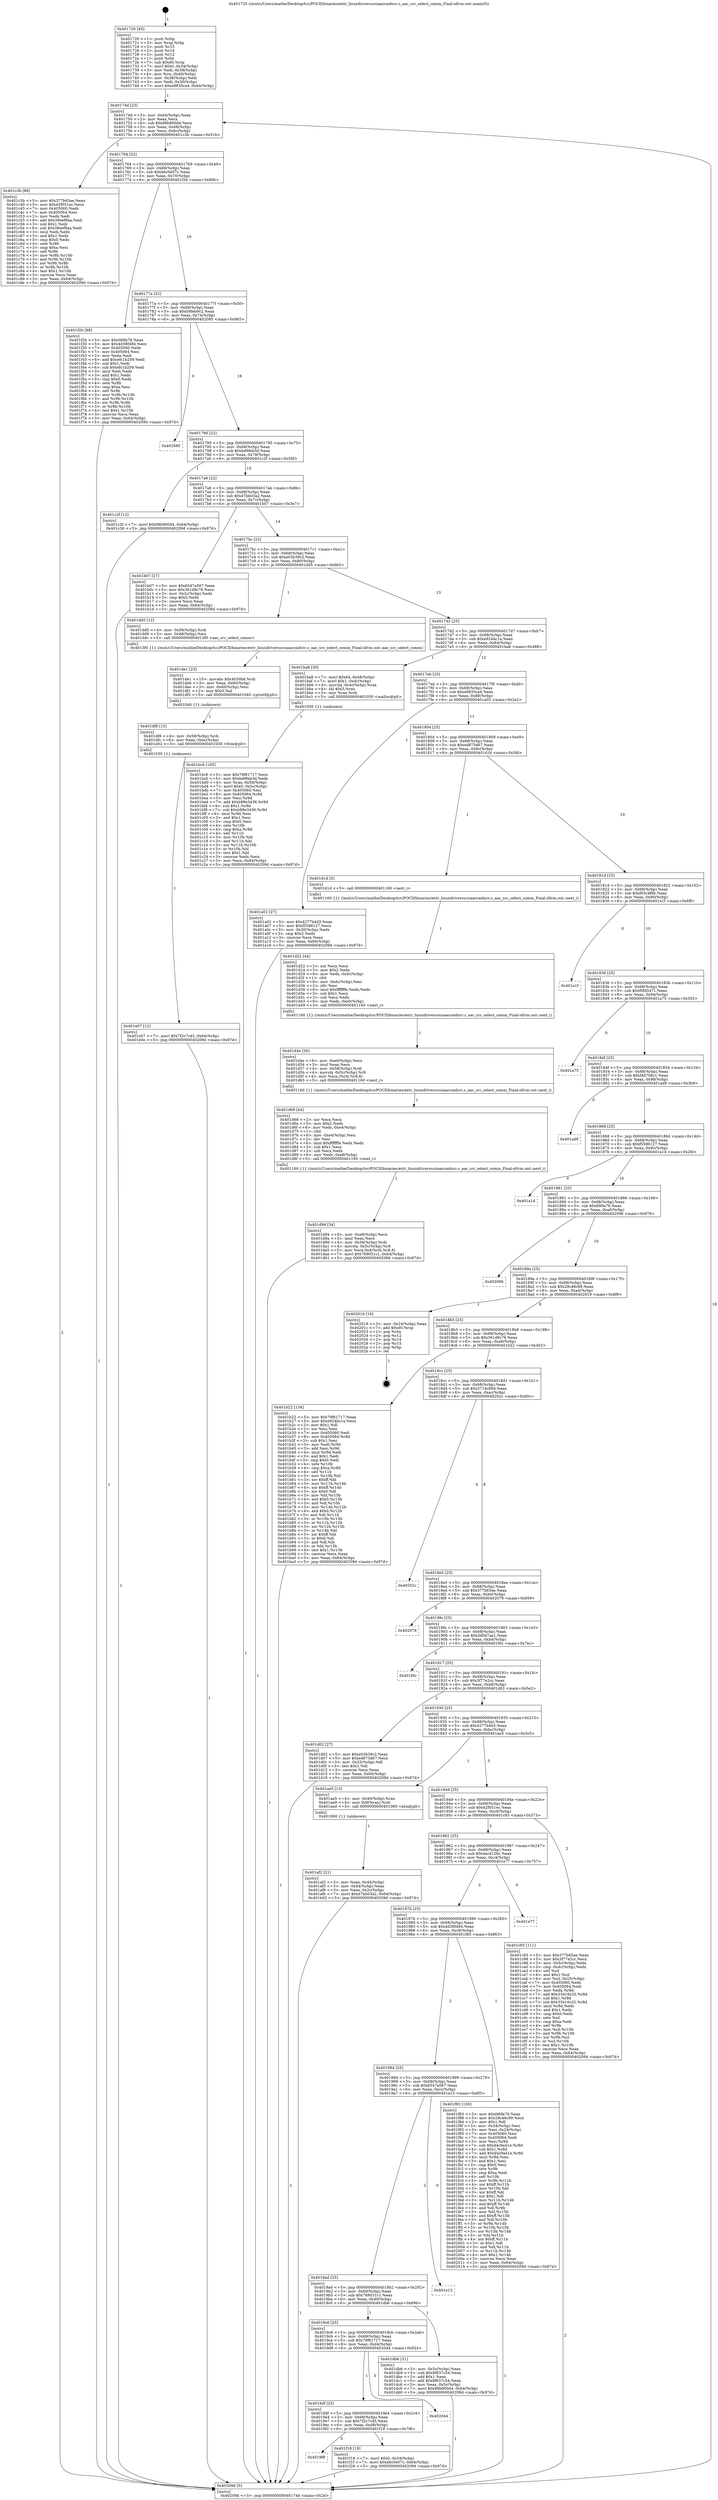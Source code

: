 digraph "0x401720" {
  label = "0x401720 (/mnt/c/Users/mathe/Desktop/tcc/POCII/binaries/extr_linuxdriversscsiaacraidsrc.c_aac_src_select_comm_Final-ollvm.out::main(0))"
  labelloc = "t"
  node[shape=record]

  Entry [label="",width=0.3,height=0.3,shape=circle,fillcolor=black,style=filled]
  "0x40174d" [label="{
     0x40174d [23]\l
     | [instrs]\l
     &nbsp;&nbsp;0x40174d \<+3\>: mov -0x64(%rbp),%eax\l
     &nbsp;&nbsp;0x401750 \<+2\>: mov %eax,%ecx\l
     &nbsp;&nbsp;0x401752 \<+6\>: sub $0x98b900d4,%ecx\l
     &nbsp;&nbsp;0x401758 \<+3\>: mov %eax,-0x68(%rbp)\l
     &nbsp;&nbsp;0x40175b \<+3\>: mov %ecx,-0x6c(%rbp)\l
     &nbsp;&nbsp;0x40175e \<+6\>: je 0000000000401c3b \<main+0x51b\>\l
  }"]
  "0x401c3b" [label="{
     0x401c3b [88]\l
     | [instrs]\l
     &nbsp;&nbsp;0x401c3b \<+5\>: mov $0x377b65ae,%eax\l
     &nbsp;&nbsp;0x401c40 \<+5\>: mov $0x42f051ec,%ecx\l
     &nbsp;&nbsp;0x401c45 \<+7\>: mov 0x405060,%edx\l
     &nbsp;&nbsp;0x401c4c \<+7\>: mov 0x405064,%esi\l
     &nbsp;&nbsp;0x401c53 \<+2\>: mov %edx,%edi\l
     &nbsp;&nbsp;0x401c55 \<+6\>: add $0x38eef9aa,%edi\l
     &nbsp;&nbsp;0x401c5b \<+3\>: sub $0x1,%edi\l
     &nbsp;&nbsp;0x401c5e \<+6\>: sub $0x38eef9aa,%edi\l
     &nbsp;&nbsp;0x401c64 \<+3\>: imul %edi,%edx\l
     &nbsp;&nbsp;0x401c67 \<+3\>: and $0x1,%edx\l
     &nbsp;&nbsp;0x401c6a \<+3\>: cmp $0x0,%edx\l
     &nbsp;&nbsp;0x401c6d \<+4\>: sete %r8b\l
     &nbsp;&nbsp;0x401c71 \<+3\>: cmp $0xa,%esi\l
     &nbsp;&nbsp;0x401c74 \<+4\>: setl %r9b\l
     &nbsp;&nbsp;0x401c78 \<+3\>: mov %r8b,%r10b\l
     &nbsp;&nbsp;0x401c7b \<+3\>: and %r9b,%r10b\l
     &nbsp;&nbsp;0x401c7e \<+3\>: xor %r9b,%r8b\l
     &nbsp;&nbsp;0x401c81 \<+3\>: or %r8b,%r10b\l
     &nbsp;&nbsp;0x401c84 \<+4\>: test $0x1,%r10b\l
     &nbsp;&nbsp;0x401c88 \<+3\>: cmovne %ecx,%eax\l
     &nbsp;&nbsp;0x401c8b \<+3\>: mov %eax,-0x64(%rbp)\l
     &nbsp;&nbsp;0x401c8e \<+5\>: jmp 000000000040209d \<main+0x97d\>\l
  }"]
  "0x401764" [label="{
     0x401764 [22]\l
     | [instrs]\l
     &nbsp;&nbsp;0x401764 \<+5\>: jmp 0000000000401769 \<main+0x49\>\l
     &nbsp;&nbsp;0x401769 \<+3\>: mov -0x68(%rbp),%eax\l
     &nbsp;&nbsp;0x40176c \<+5\>: sub $0xb6c0e07c,%eax\l
     &nbsp;&nbsp;0x401771 \<+3\>: mov %eax,-0x70(%rbp)\l
     &nbsp;&nbsp;0x401774 \<+6\>: je 0000000000401f2b \<main+0x80b\>\l
  }"]
  Exit [label="",width=0.3,height=0.3,shape=circle,fillcolor=black,style=filled,peripheries=2]
  "0x401f2b" [label="{
     0x401f2b [88]\l
     | [instrs]\l
     &nbsp;&nbsp;0x401f2b \<+5\>: mov $0xfd6fa76,%eax\l
     &nbsp;&nbsp;0x401f30 \<+5\>: mov $0x4d38f484,%ecx\l
     &nbsp;&nbsp;0x401f35 \<+7\>: mov 0x405060,%edx\l
     &nbsp;&nbsp;0x401f3c \<+7\>: mov 0x405064,%esi\l
     &nbsp;&nbsp;0x401f43 \<+2\>: mov %edx,%edi\l
     &nbsp;&nbsp;0x401f45 \<+6\>: add $0xefc1b209,%edi\l
     &nbsp;&nbsp;0x401f4b \<+3\>: sub $0x1,%edi\l
     &nbsp;&nbsp;0x401f4e \<+6\>: sub $0xefc1b209,%edi\l
     &nbsp;&nbsp;0x401f54 \<+3\>: imul %edi,%edx\l
     &nbsp;&nbsp;0x401f57 \<+3\>: and $0x1,%edx\l
     &nbsp;&nbsp;0x401f5a \<+3\>: cmp $0x0,%edx\l
     &nbsp;&nbsp;0x401f5d \<+4\>: sete %r8b\l
     &nbsp;&nbsp;0x401f61 \<+3\>: cmp $0xa,%esi\l
     &nbsp;&nbsp;0x401f64 \<+4\>: setl %r9b\l
     &nbsp;&nbsp;0x401f68 \<+3\>: mov %r8b,%r10b\l
     &nbsp;&nbsp;0x401f6b \<+3\>: and %r9b,%r10b\l
     &nbsp;&nbsp;0x401f6e \<+3\>: xor %r9b,%r8b\l
     &nbsp;&nbsp;0x401f71 \<+3\>: or %r8b,%r10b\l
     &nbsp;&nbsp;0x401f74 \<+4\>: test $0x1,%r10b\l
     &nbsp;&nbsp;0x401f78 \<+3\>: cmovne %ecx,%eax\l
     &nbsp;&nbsp;0x401f7b \<+3\>: mov %eax,-0x64(%rbp)\l
     &nbsp;&nbsp;0x401f7e \<+5\>: jmp 000000000040209d \<main+0x97d\>\l
  }"]
  "0x40177a" [label="{
     0x40177a [22]\l
     | [instrs]\l
     &nbsp;&nbsp;0x40177a \<+5\>: jmp 000000000040177f \<main+0x5f\>\l
     &nbsp;&nbsp;0x40177f \<+3\>: mov -0x68(%rbp),%eax\l
     &nbsp;&nbsp;0x401782 \<+5\>: sub $0xb9feb9c2,%eax\l
     &nbsp;&nbsp;0x401787 \<+3\>: mov %eax,-0x74(%rbp)\l
     &nbsp;&nbsp;0x40178a \<+6\>: je 0000000000402085 \<main+0x965\>\l
  }"]
  "0x4019f8" [label="{
     0x4019f8\l
  }", style=dashed]
  "0x402085" [label="{
     0x402085\l
  }", style=dashed]
  "0x401790" [label="{
     0x401790 [22]\l
     | [instrs]\l
     &nbsp;&nbsp;0x401790 \<+5\>: jmp 0000000000401795 \<main+0x75\>\l
     &nbsp;&nbsp;0x401795 \<+3\>: mov -0x68(%rbp),%eax\l
     &nbsp;&nbsp;0x401798 \<+5\>: sub $0xbd9feb3d,%eax\l
     &nbsp;&nbsp;0x40179d \<+3\>: mov %eax,-0x78(%rbp)\l
     &nbsp;&nbsp;0x4017a0 \<+6\>: je 0000000000401c2f \<main+0x50f\>\l
  }"]
  "0x401f18" [label="{
     0x401f18 [19]\l
     | [instrs]\l
     &nbsp;&nbsp;0x401f18 \<+7\>: movl $0x0,-0x34(%rbp)\l
     &nbsp;&nbsp;0x401f1f \<+7\>: movl $0xb6c0e07c,-0x64(%rbp)\l
     &nbsp;&nbsp;0x401f26 \<+5\>: jmp 000000000040209d \<main+0x97d\>\l
  }"]
  "0x401c2f" [label="{
     0x401c2f [12]\l
     | [instrs]\l
     &nbsp;&nbsp;0x401c2f \<+7\>: movl $0x98b900d4,-0x64(%rbp)\l
     &nbsp;&nbsp;0x401c36 \<+5\>: jmp 000000000040209d \<main+0x97d\>\l
  }"]
  "0x4017a6" [label="{
     0x4017a6 [22]\l
     | [instrs]\l
     &nbsp;&nbsp;0x4017a6 \<+5\>: jmp 00000000004017ab \<main+0x8b\>\l
     &nbsp;&nbsp;0x4017ab \<+3\>: mov -0x68(%rbp),%eax\l
     &nbsp;&nbsp;0x4017ae \<+5\>: sub $0xd7bb03a2,%eax\l
     &nbsp;&nbsp;0x4017b3 \<+3\>: mov %eax,-0x7c(%rbp)\l
     &nbsp;&nbsp;0x4017b6 \<+6\>: je 0000000000401b07 \<main+0x3e7\>\l
  }"]
  "0x4019df" [label="{
     0x4019df [25]\l
     | [instrs]\l
     &nbsp;&nbsp;0x4019df \<+5\>: jmp 00000000004019e4 \<main+0x2c4\>\l
     &nbsp;&nbsp;0x4019e4 \<+3\>: mov -0x68(%rbp),%eax\l
     &nbsp;&nbsp;0x4019e7 \<+5\>: sub $0x7f2c7c45,%eax\l
     &nbsp;&nbsp;0x4019ec \<+6\>: mov %eax,-0xd8(%rbp)\l
     &nbsp;&nbsp;0x4019f2 \<+6\>: je 0000000000401f18 \<main+0x7f8\>\l
  }"]
  "0x401b07" [label="{
     0x401b07 [27]\l
     | [instrs]\l
     &nbsp;&nbsp;0x401b07 \<+5\>: mov $0x6547a567,%eax\l
     &nbsp;&nbsp;0x401b0c \<+5\>: mov $0x361d9c76,%ecx\l
     &nbsp;&nbsp;0x401b11 \<+3\>: mov -0x2c(%rbp),%edx\l
     &nbsp;&nbsp;0x401b14 \<+3\>: cmp $0x0,%edx\l
     &nbsp;&nbsp;0x401b17 \<+3\>: cmove %ecx,%eax\l
     &nbsp;&nbsp;0x401b1a \<+3\>: mov %eax,-0x64(%rbp)\l
     &nbsp;&nbsp;0x401b1d \<+5\>: jmp 000000000040209d \<main+0x97d\>\l
  }"]
  "0x4017bc" [label="{
     0x4017bc [22]\l
     | [instrs]\l
     &nbsp;&nbsp;0x4017bc \<+5\>: jmp 00000000004017c1 \<main+0xa1\>\l
     &nbsp;&nbsp;0x4017c1 \<+3\>: mov -0x68(%rbp),%eax\l
     &nbsp;&nbsp;0x4017c4 \<+5\>: sub $0xe03b39c2,%eax\l
     &nbsp;&nbsp;0x4017c9 \<+3\>: mov %eax,-0x80(%rbp)\l
     &nbsp;&nbsp;0x4017cc \<+6\>: je 0000000000401dd5 \<main+0x6b5\>\l
  }"]
  "0x402044" [label="{
     0x402044\l
  }", style=dashed]
  "0x401dd5" [label="{
     0x401dd5 [12]\l
     | [instrs]\l
     &nbsp;&nbsp;0x401dd5 \<+4\>: mov -0x58(%rbp),%rdi\l
     &nbsp;&nbsp;0x401dd9 \<+3\>: mov -0x48(%rbp),%esi\l
     &nbsp;&nbsp;0x401ddc \<+5\>: call 00000000004013f0 \<aac_src_select_comm\>\l
     | [calls]\l
     &nbsp;&nbsp;0x4013f0 \{1\} (/mnt/c/Users/mathe/Desktop/tcc/POCII/binaries/extr_linuxdriversscsiaacraidsrc.c_aac_src_select_comm_Final-ollvm.out::aac_src_select_comm)\l
  }"]
  "0x4017d2" [label="{
     0x4017d2 [25]\l
     | [instrs]\l
     &nbsp;&nbsp;0x4017d2 \<+5\>: jmp 00000000004017d7 \<main+0xb7\>\l
     &nbsp;&nbsp;0x4017d7 \<+3\>: mov -0x68(%rbp),%eax\l
     &nbsp;&nbsp;0x4017da \<+5\>: sub $0xe924bc1a,%eax\l
     &nbsp;&nbsp;0x4017df \<+6\>: mov %eax,-0x84(%rbp)\l
     &nbsp;&nbsp;0x4017e5 \<+6\>: je 0000000000401ba8 \<main+0x488\>\l
  }"]
  "0x401e07" [label="{
     0x401e07 [12]\l
     | [instrs]\l
     &nbsp;&nbsp;0x401e07 \<+7\>: movl $0x7f2c7c45,-0x64(%rbp)\l
     &nbsp;&nbsp;0x401e0e \<+5\>: jmp 000000000040209d \<main+0x97d\>\l
  }"]
  "0x401ba8" [label="{
     0x401ba8 [30]\l
     | [instrs]\l
     &nbsp;&nbsp;0x401ba8 \<+7\>: movl $0x64,-0x48(%rbp)\l
     &nbsp;&nbsp;0x401baf \<+7\>: movl $0x1,-0x4c(%rbp)\l
     &nbsp;&nbsp;0x401bb6 \<+4\>: movslq -0x4c(%rbp),%rax\l
     &nbsp;&nbsp;0x401bba \<+4\>: shl $0x3,%rax\l
     &nbsp;&nbsp;0x401bbe \<+3\>: mov %rax,%rdi\l
     &nbsp;&nbsp;0x401bc1 \<+5\>: call 0000000000401050 \<malloc@plt\>\l
     | [calls]\l
     &nbsp;&nbsp;0x401050 \{1\} (unknown)\l
  }"]
  "0x4017eb" [label="{
     0x4017eb [25]\l
     | [instrs]\l
     &nbsp;&nbsp;0x4017eb \<+5\>: jmp 00000000004017f0 \<main+0xd0\>\l
     &nbsp;&nbsp;0x4017f0 \<+3\>: mov -0x68(%rbp),%eax\l
     &nbsp;&nbsp;0x4017f3 \<+5\>: sub $0xe9835ca4,%eax\l
     &nbsp;&nbsp;0x4017f8 \<+6\>: mov %eax,-0x88(%rbp)\l
     &nbsp;&nbsp;0x4017fe \<+6\>: je 0000000000401a02 \<main+0x2e2\>\l
  }"]
  "0x401df8" [label="{
     0x401df8 [15]\l
     | [instrs]\l
     &nbsp;&nbsp;0x401df8 \<+4\>: mov -0x58(%rbp),%rdi\l
     &nbsp;&nbsp;0x401dfc \<+6\>: mov %eax,-0xec(%rbp)\l
     &nbsp;&nbsp;0x401e02 \<+5\>: call 0000000000401030 \<free@plt\>\l
     | [calls]\l
     &nbsp;&nbsp;0x401030 \{1\} (unknown)\l
  }"]
  "0x401a02" [label="{
     0x401a02 [27]\l
     | [instrs]\l
     &nbsp;&nbsp;0x401a02 \<+5\>: mov $0x4277b4d3,%eax\l
     &nbsp;&nbsp;0x401a07 \<+5\>: mov $0xf5596127,%ecx\l
     &nbsp;&nbsp;0x401a0c \<+3\>: mov -0x30(%rbp),%edx\l
     &nbsp;&nbsp;0x401a0f \<+3\>: cmp $0x2,%edx\l
     &nbsp;&nbsp;0x401a12 \<+3\>: cmovne %ecx,%eax\l
     &nbsp;&nbsp;0x401a15 \<+3\>: mov %eax,-0x64(%rbp)\l
     &nbsp;&nbsp;0x401a18 \<+5\>: jmp 000000000040209d \<main+0x97d\>\l
  }"]
  "0x401804" [label="{
     0x401804 [25]\l
     | [instrs]\l
     &nbsp;&nbsp;0x401804 \<+5\>: jmp 0000000000401809 \<main+0xe9\>\l
     &nbsp;&nbsp;0x401809 \<+3\>: mov -0x68(%rbp),%eax\l
     &nbsp;&nbsp;0x40180c \<+5\>: sub $0xed873d67,%eax\l
     &nbsp;&nbsp;0x401811 \<+6\>: mov %eax,-0x8c(%rbp)\l
     &nbsp;&nbsp;0x401817 \<+6\>: je 0000000000401d1d \<main+0x5fd\>\l
  }"]
  "0x40209d" [label="{
     0x40209d [5]\l
     | [instrs]\l
     &nbsp;&nbsp;0x40209d \<+5\>: jmp 000000000040174d \<main+0x2d\>\l
  }"]
  "0x401720" [label="{
     0x401720 [45]\l
     | [instrs]\l
     &nbsp;&nbsp;0x401720 \<+1\>: push %rbp\l
     &nbsp;&nbsp;0x401721 \<+3\>: mov %rsp,%rbp\l
     &nbsp;&nbsp;0x401724 \<+2\>: push %r15\l
     &nbsp;&nbsp;0x401726 \<+2\>: push %r14\l
     &nbsp;&nbsp;0x401728 \<+2\>: push %r12\l
     &nbsp;&nbsp;0x40172a \<+1\>: push %rbx\l
     &nbsp;&nbsp;0x40172b \<+7\>: sub $0xd0,%rsp\l
     &nbsp;&nbsp;0x401732 \<+7\>: movl $0x0,-0x34(%rbp)\l
     &nbsp;&nbsp;0x401739 \<+3\>: mov %edi,-0x38(%rbp)\l
     &nbsp;&nbsp;0x40173c \<+4\>: mov %rsi,-0x40(%rbp)\l
     &nbsp;&nbsp;0x401740 \<+3\>: mov -0x38(%rbp),%edi\l
     &nbsp;&nbsp;0x401743 \<+3\>: mov %edi,-0x30(%rbp)\l
     &nbsp;&nbsp;0x401746 \<+7\>: movl $0xe9835ca4,-0x64(%rbp)\l
  }"]
  "0x401de1" [label="{
     0x401de1 [23]\l
     | [instrs]\l
     &nbsp;&nbsp;0x401de1 \<+10\>: movabs $0x4030b6,%rdi\l
     &nbsp;&nbsp;0x401deb \<+3\>: mov %eax,-0x60(%rbp)\l
     &nbsp;&nbsp;0x401dee \<+3\>: mov -0x60(%rbp),%esi\l
     &nbsp;&nbsp;0x401df1 \<+2\>: mov $0x0,%al\l
     &nbsp;&nbsp;0x401df3 \<+5\>: call 0000000000401040 \<printf@plt\>\l
     | [calls]\l
     &nbsp;&nbsp;0x401040 \{1\} (unknown)\l
  }"]
  "0x401d1d" [label="{
     0x401d1d [5]\l
     | [instrs]\l
     &nbsp;&nbsp;0x401d1d \<+5\>: call 0000000000401160 \<next_i\>\l
     | [calls]\l
     &nbsp;&nbsp;0x401160 \{1\} (/mnt/c/Users/mathe/Desktop/tcc/POCII/binaries/extr_linuxdriversscsiaacraidsrc.c_aac_src_select_comm_Final-ollvm.out::next_i)\l
  }"]
  "0x40181d" [label="{
     0x40181d [25]\l
     | [instrs]\l
     &nbsp;&nbsp;0x40181d \<+5\>: jmp 0000000000401822 \<main+0x102\>\l
     &nbsp;&nbsp;0x401822 \<+3\>: mov -0x68(%rbp),%eax\l
     &nbsp;&nbsp;0x401825 \<+5\>: sub $0xf03c4f6b,%eax\l
     &nbsp;&nbsp;0x40182a \<+6\>: mov %eax,-0x90(%rbp)\l
     &nbsp;&nbsp;0x401830 \<+6\>: je 0000000000401e1f \<main+0x6ff\>\l
  }"]
  "0x4019c6" [label="{
     0x4019c6 [25]\l
     | [instrs]\l
     &nbsp;&nbsp;0x4019c6 \<+5\>: jmp 00000000004019cb \<main+0x2ab\>\l
     &nbsp;&nbsp;0x4019cb \<+3\>: mov -0x68(%rbp),%eax\l
     &nbsp;&nbsp;0x4019ce \<+5\>: sub $0x79f61717,%eax\l
     &nbsp;&nbsp;0x4019d3 \<+6\>: mov %eax,-0xd4(%rbp)\l
     &nbsp;&nbsp;0x4019d9 \<+6\>: je 0000000000402044 \<main+0x924\>\l
  }"]
  "0x401e1f" [label="{
     0x401e1f\l
  }", style=dashed]
  "0x401836" [label="{
     0x401836 [25]\l
     | [instrs]\l
     &nbsp;&nbsp;0x401836 \<+5\>: jmp 000000000040183b \<main+0x11b\>\l
     &nbsp;&nbsp;0x40183b \<+3\>: mov -0x68(%rbp),%eax\l
     &nbsp;&nbsp;0x40183e \<+5\>: sub $0xf0fd5471,%eax\l
     &nbsp;&nbsp;0x401843 \<+6\>: mov %eax,-0x94(%rbp)\l
     &nbsp;&nbsp;0x401849 \<+6\>: je 0000000000401a75 \<main+0x355\>\l
  }"]
  "0x401db6" [label="{
     0x401db6 [31]\l
     | [instrs]\l
     &nbsp;&nbsp;0x401db6 \<+3\>: mov -0x5c(%rbp),%eax\l
     &nbsp;&nbsp;0x401db9 \<+5\>: sub $0x8f637c54,%eax\l
     &nbsp;&nbsp;0x401dbe \<+3\>: add $0x1,%eax\l
     &nbsp;&nbsp;0x401dc1 \<+5\>: add $0x8f637c54,%eax\l
     &nbsp;&nbsp;0x401dc6 \<+3\>: mov %eax,-0x5c(%rbp)\l
     &nbsp;&nbsp;0x401dc9 \<+7\>: movl $0x98b900d4,-0x64(%rbp)\l
     &nbsp;&nbsp;0x401dd0 \<+5\>: jmp 000000000040209d \<main+0x97d\>\l
  }"]
  "0x401a75" [label="{
     0x401a75\l
  }", style=dashed]
  "0x40184f" [label="{
     0x40184f [25]\l
     | [instrs]\l
     &nbsp;&nbsp;0x40184f \<+5\>: jmp 0000000000401854 \<main+0x134\>\l
     &nbsp;&nbsp;0x401854 \<+3\>: mov -0x68(%rbp),%eax\l
     &nbsp;&nbsp;0x401857 \<+5\>: sub $0xf4d708c1,%eax\l
     &nbsp;&nbsp;0x40185c \<+6\>: mov %eax,-0x98(%rbp)\l
     &nbsp;&nbsp;0x401862 \<+6\>: je 0000000000401ad9 \<main+0x3b9\>\l
  }"]
  "0x4019ad" [label="{
     0x4019ad [25]\l
     | [instrs]\l
     &nbsp;&nbsp;0x4019ad \<+5\>: jmp 00000000004019b2 \<main+0x292\>\l
     &nbsp;&nbsp;0x4019b2 \<+3\>: mov -0x68(%rbp),%eax\l
     &nbsp;&nbsp;0x4019b5 \<+5\>: sub $0x769031c1,%eax\l
     &nbsp;&nbsp;0x4019ba \<+6\>: mov %eax,-0xd0(%rbp)\l
     &nbsp;&nbsp;0x4019c0 \<+6\>: je 0000000000401db6 \<main+0x696\>\l
  }"]
  "0x401ad9" [label="{
     0x401ad9\l
  }", style=dashed]
  "0x401868" [label="{
     0x401868 [25]\l
     | [instrs]\l
     &nbsp;&nbsp;0x401868 \<+5\>: jmp 000000000040186d \<main+0x14d\>\l
     &nbsp;&nbsp;0x40186d \<+3\>: mov -0x68(%rbp),%eax\l
     &nbsp;&nbsp;0x401870 \<+5\>: sub $0xf5596127,%eax\l
     &nbsp;&nbsp;0x401875 \<+6\>: mov %eax,-0x9c(%rbp)\l
     &nbsp;&nbsp;0x40187b \<+6\>: je 0000000000401a1d \<main+0x2fd\>\l
  }"]
  "0x401e13" [label="{
     0x401e13\l
  }", style=dashed]
  "0x401a1d" [label="{
     0x401a1d\l
  }", style=dashed]
  "0x401881" [label="{
     0x401881 [25]\l
     | [instrs]\l
     &nbsp;&nbsp;0x401881 \<+5\>: jmp 0000000000401886 \<main+0x166\>\l
     &nbsp;&nbsp;0x401886 \<+3\>: mov -0x68(%rbp),%eax\l
     &nbsp;&nbsp;0x401889 \<+5\>: sub $0xfd6fa76,%eax\l
     &nbsp;&nbsp;0x40188e \<+6\>: mov %eax,-0xa0(%rbp)\l
     &nbsp;&nbsp;0x401894 \<+6\>: je 0000000000402096 \<main+0x976\>\l
  }"]
  "0x401994" [label="{
     0x401994 [25]\l
     | [instrs]\l
     &nbsp;&nbsp;0x401994 \<+5\>: jmp 0000000000401999 \<main+0x279\>\l
     &nbsp;&nbsp;0x401999 \<+3\>: mov -0x68(%rbp),%eax\l
     &nbsp;&nbsp;0x40199c \<+5\>: sub $0x6547a567,%eax\l
     &nbsp;&nbsp;0x4019a1 \<+6\>: mov %eax,-0xcc(%rbp)\l
     &nbsp;&nbsp;0x4019a7 \<+6\>: je 0000000000401e13 \<main+0x6f3\>\l
  }"]
  "0x402096" [label="{
     0x402096\l
  }", style=dashed]
  "0x40189a" [label="{
     0x40189a [25]\l
     | [instrs]\l
     &nbsp;&nbsp;0x40189a \<+5\>: jmp 000000000040189f \<main+0x17f\>\l
     &nbsp;&nbsp;0x40189f \<+3\>: mov -0x68(%rbp),%eax\l
     &nbsp;&nbsp;0x4018a2 \<+5\>: sub $0x29c48c99,%eax\l
     &nbsp;&nbsp;0x4018a7 \<+6\>: mov %eax,-0xa4(%rbp)\l
     &nbsp;&nbsp;0x4018ad \<+6\>: je 0000000000402019 \<main+0x8f9\>\l
  }"]
  "0x401f83" [label="{
     0x401f83 [150]\l
     | [instrs]\l
     &nbsp;&nbsp;0x401f83 \<+5\>: mov $0xfd6fa76,%eax\l
     &nbsp;&nbsp;0x401f88 \<+5\>: mov $0x29c48c99,%ecx\l
     &nbsp;&nbsp;0x401f8d \<+2\>: mov $0x1,%dl\l
     &nbsp;&nbsp;0x401f8f \<+3\>: mov -0x34(%rbp),%esi\l
     &nbsp;&nbsp;0x401f92 \<+3\>: mov %esi,-0x24(%rbp)\l
     &nbsp;&nbsp;0x401f95 \<+7\>: mov 0x405060,%esi\l
     &nbsp;&nbsp;0x401f9c \<+7\>: mov 0x405064,%edi\l
     &nbsp;&nbsp;0x401fa3 \<+3\>: mov %esi,%r8d\l
     &nbsp;&nbsp;0x401fa6 \<+7\>: sub $0xd4c9a41e,%r8d\l
     &nbsp;&nbsp;0x401fad \<+4\>: sub $0x1,%r8d\l
     &nbsp;&nbsp;0x401fb1 \<+7\>: add $0xd4c9a41e,%r8d\l
     &nbsp;&nbsp;0x401fb8 \<+4\>: imul %r8d,%esi\l
     &nbsp;&nbsp;0x401fbc \<+3\>: and $0x1,%esi\l
     &nbsp;&nbsp;0x401fbf \<+3\>: cmp $0x0,%esi\l
     &nbsp;&nbsp;0x401fc2 \<+4\>: sete %r9b\l
     &nbsp;&nbsp;0x401fc6 \<+3\>: cmp $0xa,%edi\l
     &nbsp;&nbsp;0x401fc9 \<+4\>: setl %r10b\l
     &nbsp;&nbsp;0x401fcd \<+3\>: mov %r9b,%r11b\l
     &nbsp;&nbsp;0x401fd0 \<+4\>: xor $0xff,%r11b\l
     &nbsp;&nbsp;0x401fd4 \<+3\>: mov %r10b,%bl\l
     &nbsp;&nbsp;0x401fd7 \<+3\>: xor $0xff,%bl\l
     &nbsp;&nbsp;0x401fda \<+3\>: xor $0x1,%dl\l
     &nbsp;&nbsp;0x401fdd \<+3\>: mov %r11b,%r14b\l
     &nbsp;&nbsp;0x401fe0 \<+4\>: and $0xff,%r14b\l
     &nbsp;&nbsp;0x401fe4 \<+3\>: and %dl,%r9b\l
     &nbsp;&nbsp;0x401fe7 \<+3\>: mov %bl,%r15b\l
     &nbsp;&nbsp;0x401fea \<+4\>: and $0xff,%r15b\l
     &nbsp;&nbsp;0x401fee \<+3\>: and %dl,%r10b\l
     &nbsp;&nbsp;0x401ff1 \<+3\>: or %r9b,%r14b\l
     &nbsp;&nbsp;0x401ff4 \<+3\>: or %r10b,%r15b\l
     &nbsp;&nbsp;0x401ff7 \<+3\>: xor %r15b,%r14b\l
     &nbsp;&nbsp;0x401ffa \<+3\>: or %bl,%r11b\l
     &nbsp;&nbsp;0x401ffd \<+4\>: xor $0xff,%r11b\l
     &nbsp;&nbsp;0x402001 \<+3\>: or $0x1,%dl\l
     &nbsp;&nbsp;0x402004 \<+3\>: and %dl,%r11b\l
     &nbsp;&nbsp;0x402007 \<+3\>: or %r11b,%r14b\l
     &nbsp;&nbsp;0x40200a \<+4\>: test $0x1,%r14b\l
     &nbsp;&nbsp;0x40200e \<+3\>: cmovne %ecx,%eax\l
     &nbsp;&nbsp;0x402011 \<+3\>: mov %eax,-0x64(%rbp)\l
     &nbsp;&nbsp;0x402014 \<+5\>: jmp 000000000040209d \<main+0x97d\>\l
  }"]
  "0x402019" [label="{
     0x402019 [19]\l
     | [instrs]\l
     &nbsp;&nbsp;0x402019 \<+3\>: mov -0x24(%rbp),%eax\l
     &nbsp;&nbsp;0x40201c \<+7\>: add $0xd0,%rsp\l
     &nbsp;&nbsp;0x402023 \<+1\>: pop %rbx\l
     &nbsp;&nbsp;0x402024 \<+2\>: pop %r12\l
     &nbsp;&nbsp;0x402026 \<+2\>: pop %r14\l
     &nbsp;&nbsp;0x402028 \<+2\>: pop %r15\l
     &nbsp;&nbsp;0x40202a \<+1\>: pop %rbp\l
     &nbsp;&nbsp;0x40202b \<+1\>: ret\l
  }"]
  "0x4018b3" [label="{
     0x4018b3 [25]\l
     | [instrs]\l
     &nbsp;&nbsp;0x4018b3 \<+5\>: jmp 00000000004018b8 \<main+0x198\>\l
     &nbsp;&nbsp;0x4018b8 \<+3\>: mov -0x68(%rbp),%eax\l
     &nbsp;&nbsp;0x4018bb \<+5\>: sub $0x361d9c76,%eax\l
     &nbsp;&nbsp;0x4018c0 \<+6\>: mov %eax,-0xa8(%rbp)\l
     &nbsp;&nbsp;0x4018c6 \<+6\>: je 0000000000401b22 \<main+0x402\>\l
  }"]
  "0x40197b" [label="{
     0x40197b [25]\l
     | [instrs]\l
     &nbsp;&nbsp;0x40197b \<+5\>: jmp 0000000000401980 \<main+0x260\>\l
     &nbsp;&nbsp;0x401980 \<+3\>: mov -0x68(%rbp),%eax\l
     &nbsp;&nbsp;0x401983 \<+5\>: sub $0x4d38f484,%eax\l
     &nbsp;&nbsp;0x401988 \<+6\>: mov %eax,-0xc8(%rbp)\l
     &nbsp;&nbsp;0x40198e \<+6\>: je 0000000000401f83 \<main+0x863\>\l
  }"]
  "0x401b22" [label="{
     0x401b22 [134]\l
     | [instrs]\l
     &nbsp;&nbsp;0x401b22 \<+5\>: mov $0x79f61717,%eax\l
     &nbsp;&nbsp;0x401b27 \<+5\>: mov $0xe924bc1a,%ecx\l
     &nbsp;&nbsp;0x401b2c \<+2\>: mov $0x1,%dl\l
     &nbsp;&nbsp;0x401b2e \<+2\>: xor %esi,%esi\l
     &nbsp;&nbsp;0x401b30 \<+7\>: mov 0x405060,%edi\l
     &nbsp;&nbsp;0x401b37 \<+8\>: mov 0x405064,%r8d\l
     &nbsp;&nbsp;0x401b3f \<+3\>: sub $0x1,%esi\l
     &nbsp;&nbsp;0x401b42 \<+3\>: mov %edi,%r9d\l
     &nbsp;&nbsp;0x401b45 \<+3\>: add %esi,%r9d\l
     &nbsp;&nbsp;0x401b48 \<+4\>: imul %r9d,%edi\l
     &nbsp;&nbsp;0x401b4c \<+3\>: and $0x1,%edi\l
     &nbsp;&nbsp;0x401b4f \<+3\>: cmp $0x0,%edi\l
     &nbsp;&nbsp;0x401b52 \<+4\>: sete %r10b\l
     &nbsp;&nbsp;0x401b56 \<+4\>: cmp $0xa,%r8d\l
     &nbsp;&nbsp;0x401b5a \<+4\>: setl %r11b\l
     &nbsp;&nbsp;0x401b5e \<+3\>: mov %r10b,%bl\l
     &nbsp;&nbsp;0x401b61 \<+3\>: xor $0xff,%bl\l
     &nbsp;&nbsp;0x401b64 \<+3\>: mov %r11b,%r14b\l
     &nbsp;&nbsp;0x401b67 \<+4\>: xor $0xff,%r14b\l
     &nbsp;&nbsp;0x401b6b \<+3\>: xor $0x0,%dl\l
     &nbsp;&nbsp;0x401b6e \<+3\>: mov %bl,%r15b\l
     &nbsp;&nbsp;0x401b71 \<+4\>: and $0x0,%r15b\l
     &nbsp;&nbsp;0x401b75 \<+3\>: and %dl,%r10b\l
     &nbsp;&nbsp;0x401b78 \<+3\>: mov %r14b,%r12b\l
     &nbsp;&nbsp;0x401b7b \<+4\>: and $0x0,%r12b\l
     &nbsp;&nbsp;0x401b7f \<+3\>: and %dl,%r11b\l
     &nbsp;&nbsp;0x401b82 \<+3\>: or %r10b,%r15b\l
     &nbsp;&nbsp;0x401b85 \<+3\>: or %r11b,%r12b\l
     &nbsp;&nbsp;0x401b88 \<+3\>: xor %r12b,%r15b\l
     &nbsp;&nbsp;0x401b8b \<+3\>: or %r14b,%bl\l
     &nbsp;&nbsp;0x401b8e \<+3\>: xor $0xff,%bl\l
     &nbsp;&nbsp;0x401b91 \<+3\>: or $0x0,%dl\l
     &nbsp;&nbsp;0x401b94 \<+2\>: and %dl,%bl\l
     &nbsp;&nbsp;0x401b96 \<+3\>: or %bl,%r15b\l
     &nbsp;&nbsp;0x401b99 \<+4\>: test $0x1,%r15b\l
     &nbsp;&nbsp;0x401b9d \<+3\>: cmovne %ecx,%eax\l
     &nbsp;&nbsp;0x401ba0 \<+3\>: mov %eax,-0x64(%rbp)\l
     &nbsp;&nbsp;0x401ba3 \<+5\>: jmp 000000000040209d \<main+0x97d\>\l
  }"]
  "0x4018cc" [label="{
     0x4018cc [25]\l
     | [instrs]\l
     &nbsp;&nbsp;0x4018cc \<+5\>: jmp 00000000004018d1 \<main+0x1b1\>\l
     &nbsp;&nbsp;0x4018d1 \<+3\>: mov -0x68(%rbp),%eax\l
     &nbsp;&nbsp;0x4018d4 \<+5\>: sub $0x3714c89d,%eax\l
     &nbsp;&nbsp;0x4018d9 \<+6\>: mov %eax,-0xac(%rbp)\l
     &nbsp;&nbsp;0x4018df \<+6\>: je 000000000040202c \<main+0x90c\>\l
  }"]
  "0x401e77" [label="{
     0x401e77\l
  }", style=dashed]
  "0x40202c" [label="{
     0x40202c\l
  }", style=dashed]
  "0x4018e5" [label="{
     0x4018e5 [25]\l
     | [instrs]\l
     &nbsp;&nbsp;0x4018e5 \<+5\>: jmp 00000000004018ea \<main+0x1ca\>\l
     &nbsp;&nbsp;0x4018ea \<+3\>: mov -0x68(%rbp),%eax\l
     &nbsp;&nbsp;0x4018ed \<+5\>: sub $0x377b65ae,%eax\l
     &nbsp;&nbsp;0x4018f2 \<+6\>: mov %eax,-0xb0(%rbp)\l
     &nbsp;&nbsp;0x4018f8 \<+6\>: je 0000000000402079 \<main+0x959\>\l
  }"]
  "0x401d94" [label="{
     0x401d94 [34]\l
     | [instrs]\l
     &nbsp;&nbsp;0x401d94 \<+6\>: mov -0xe8(%rbp),%ecx\l
     &nbsp;&nbsp;0x401d9a \<+3\>: imul %eax,%ecx\l
     &nbsp;&nbsp;0x401d9d \<+4\>: mov -0x58(%rbp),%rdi\l
     &nbsp;&nbsp;0x401da1 \<+4\>: movslq -0x5c(%rbp),%r8\l
     &nbsp;&nbsp;0x401da5 \<+5\>: mov %ecx,0x4(%rdi,%r8,8)\l
     &nbsp;&nbsp;0x401daa \<+7\>: movl $0x769031c1,-0x64(%rbp)\l
     &nbsp;&nbsp;0x401db1 \<+5\>: jmp 000000000040209d \<main+0x97d\>\l
  }"]
  "0x402079" [label="{
     0x402079\l
  }", style=dashed]
  "0x4018fe" [label="{
     0x4018fe [25]\l
     | [instrs]\l
     &nbsp;&nbsp;0x4018fe \<+5\>: jmp 0000000000401903 \<main+0x1e3\>\l
     &nbsp;&nbsp;0x401903 \<+3\>: mov -0x68(%rbp),%eax\l
     &nbsp;&nbsp;0x401906 \<+5\>: sub $0x3d0d7aa1,%eax\l
     &nbsp;&nbsp;0x40190b \<+6\>: mov %eax,-0xb4(%rbp)\l
     &nbsp;&nbsp;0x401911 \<+6\>: je 0000000000401f0c \<main+0x7ec\>\l
  }"]
  "0x401d68" [label="{
     0x401d68 [44]\l
     | [instrs]\l
     &nbsp;&nbsp;0x401d68 \<+2\>: xor %ecx,%ecx\l
     &nbsp;&nbsp;0x401d6a \<+5\>: mov $0x2,%edx\l
     &nbsp;&nbsp;0x401d6f \<+6\>: mov %edx,-0xe4(%rbp)\l
     &nbsp;&nbsp;0x401d75 \<+1\>: cltd\l
     &nbsp;&nbsp;0x401d76 \<+6\>: mov -0xe4(%rbp),%esi\l
     &nbsp;&nbsp;0x401d7c \<+2\>: idiv %esi\l
     &nbsp;&nbsp;0x401d7e \<+6\>: imul $0xfffffffe,%edx,%edx\l
     &nbsp;&nbsp;0x401d84 \<+3\>: sub $0x1,%ecx\l
     &nbsp;&nbsp;0x401d87 \<+2\>: sub %ecx,%edx\l
     &nbsp;&nbsp;0x401d89 \<+6\>: mov %edx,-0xe8(%rbp)\l
     &nbsp;&nbsp;0x401d8f \<+5\>: call 0000000000401160 \<next_i\>\l
     | [calls]\l
     &nbsp;&nbsp;0x401160 \{1\} (/mnt/c/Users/mathe/Desktop/tcc/POCII/binaries/extr_linuxdriversscsiaacraidsrc.c_aac_src_select_comm_Final-ollvm.out::next_i)\l
  }"]
  "0x401f0c" [label="{
     0x401f0c\l
  }", style=dashed]
  "0x401917" [label="{
     0x401917 [25]\l
     | [instrs]\l
     &nbsp;&nbsp;0x401917 \<+5\>: jmp 000000000040191c \<main+0x1fc\>\l
     &nbsp;&nbsp;0x40191c \<+3\>: mov -0x68(%rbp),%eax\l
     &nbsp;&nbsp;0x40191f \<+5\>: sub $0x3f77e2cc,%eax\l
     &nbsp;&nbsp;0x401924 \<+6\>: mov %eax,-0xb8(%rbp)\l
     &nbsp;&nbsp;0x40192a \<+6\>: je 0000000000401d02 \<main+0x5e2\>\l
  }"]
  "0x401d4e" [label="{
     0x401d4e [26]\l
     | [instrs]\l
     &nbsp;&nbsp;0x401d4e \<+6\>: mov -0xe0(%rbp),%ecx\l
     &nbsp;&nbsp;0x401d54 \<+3\>: imul %eax,%ecx\l
     &nbsp;&nbsp;0x401d57 \<+4\>: mov -0x58(%rbp),%rdi\l
     &nbsp;&nbsp;0x401d5b \<+4\>: movslq -0x5c(%rbp),%r8\l
     &nbsp;&nbsp;0x401d5f \<+4\>: mov %ecx,(%rdi,%r8,8)\l
     &nbsp;&nbsp;0x401d63 \<+5\>: call 0000000000401160 \<next_i\>\l
     | [calls]\l
     &nbsp;&nbsp;0x401160 \{1\} (/mnt/c/Users/mathe/Desktop/tcc/POCII/binaries/extr_linuxdriversscsiaacraidsrc.c_aac_src_select_comm_Final-ollvm.out::next_i)\l
  }"]
  "0x401d02" [label="{
     0x401d02 [27]\l
     | [instrs]\l
     &nbsp;&nbsp;0x401d02 \<+5\>: mov $0xe03b39c2,%eax\l
     &nbsp;&nbsp;0x401d07 \<+5\>: mov $0xed873d67,%ecx\l
     &nbsp;&nbsp;0x401d0c \<+3\>: mov -0x25(%rbp),%dl\l
     &nbsp;&nbsp;0x401d0f \<+3\>: test $0x1,%dl\l
     &nbsp;&nbsp;0x401d12 \<+3\>: cmovne %ecx,%eax\l
     &nbsp;&nbsp;0x401d15 \<+3\>: mov %eax,-0x64(%rbp)\l
     &nbsp;&nbsp;0x401d18 \<+5\>: jmp 000000000040209d \<main+0x97d\>\l
  }"]
  "0x401930" [label="{
     0x401930 [25]\l
     | [instrs]\l
     &nbsp;&nbsp;0x401930 \<+5\>: jmp 0000000000401935 \<main+0x215\>\l
     &nbsp;&nbsp;0x401935 \<+3\>: mov -0x68(%rbp),%eax\l
     &nbsp;&nbsp;0x401938 \<+5\>: sub $0x4277b4d3,%eax\l
     &nbsp;&nbsp;0x40193d \<+6\>: mov %eax,-0xbc(%rbp)\l
     &nbsp;&nbsp;0x401943 \<+6\>: je 0000000000401ae5 \<main+0x3c5\>\l
  }"]
  "0x401d22" [label="{
     0x401d22 [44]\l
     | [instrs]\l
     &nbsp;&nbsp;0x401d22 \<+2\>: xor %ecx,%ecx\l
     &nbsp;&nbsp;0x401d24 \<+5\>: mov $0x2,%edx\l
     &nbsp;&nbsp;0x401d29 \<+6\>: mov %edx,-0xdc(%rbp)\l
     &nbsp;&nbsp;0x401d2f \<+1\>: cltd\l
     &nbsp;&nbsp;0x401d30 \<+6\>: mov -0xdc(%rbp),%esi\l
     &nbsp;&nbsp;0x401d36 \<+2\>: idiv %esi\l
     &nbsp;&nbsp;0x401d38 \<+6\>: imul $0xfffffffe,%edx,%edx\l
     &nbsp;&nbsp;0x401d3e \<+3\>: sub $0x1,%ecx\l
     &nbsp;&nbsp;0x401d41 \<+2\>: sub %ecx,%edx\l
     &nbsp;&nbsp;0x401d43 \<+6\>: mov %edx,-0xe0(%rbp)\l
     &nbsp;&nbsp;0x401d49 \<+5\>: call 0000000000401160 \<next_i\>\l
     | [calls]\l
     &nbsp;&nbsp;0x401160 \{1\} (/mnt/c/Users/mathe/Desktop/tcc/POCII/binaries/extr_linuxdriversscsiaacraidsrc.c_aac_src_select_comm_Final-ollvm.out::next_i)\l
  }"]
  "0x401ae5" [label="{
     0x401ae5 [13]\l
     | [instrs]\l
     &nbsp;&nbsp;0x401ae5 \<+4\>: mov -0x40(%rbp),%rax\l
     &nbsp;&nbsp;0x401ae9 \<+4\>: mov 0x8(%rax),%rdi\l
     &nbsp;&nbsp;0x401aed \<+5\>: call 0000000000401060 \<atoi@plt\>\l
     | [calls]\l
     &nbsp;&nbsp;0x401060 \{1\} (unknown)\l
  }"]
  "0x401949" [label="{
     0x401949 [25]\l
     | [instrs]\l
     &nbsp;&nbsp;0x401949 \<+5\>: jmp 000000000040194e \<main+0x22e\>\l
     &nbsp;&nbsp;0x40194e \<+3\>: mov -0x68(%rbp),%eax\l
     &nbsp;&nbsp;0x401951 \<+5\>: sub $0x42f051ec,%eax\l
     &nbsp;&nbsp;0x401956 \<+6\>: mov %eax,-0xc0(%rbp)\l
     &nbsp;&nbsp;0x40195c \<+6\>: je 0000000000401c93 \<main+0x573\>\l
  }"]
  "0x401af2" [label="{
     0x401af2 [21]\l
     | [instrs]\l
     &nbsp;&nbsp;0x401af2 \<+3\>: mov %eax,-0x44(%rbp)\l
     &nbsp;&nbsp;0x401af5 \<+3\>: mov -0x44(%rbp),%eax\l
     &nbsp;&nbsp;0x401af8 \<+3\>: mov %eax,-0x2c(%rbp)\l
     &nbsp;&nbsp;0x401afb \<+7\>: movl $0xd7bb03a2,-0x64(%rbp)\l
     &nbsp;&nbsp;0x401b02 \<+5\>: jmp 000000000040209d \<main+0x97d\>\l
  }"]
  "0x401bc6" [label="{
     0x401bc6 [105]\l
     | [instrs]\l
     &nbsp;&nbsp;0x401bc6 \<+5\>: mov $0x79f61717,%ecx\l
     &nbsp;&nbsp;0x401bcb \<+5\>: mov $0xbd9feb3d,%edx\l
     &nbsp;&nbsp;0x401bd0 \<+4\>: mov %rax,-0x58(%rbp)\l
     &nbsp;&nbsp;0x401bd4 \<+7\>: movl $0x0,-0x5c(%rbp)\l
     &nbsp;&nbsp;0x401bdb \<+7\>: mov 0x405060,%esi\l
     &nbsp;&nbsp;0x401be2 \<+8\>: mov 0x405064,%r8d\l
     &nbsp;&nbsp;0x401bea \<+3\>: mov %esi,%r9d\l
     &nbsp;&nbsp;0x401bed \<+7\>: add $0xb98e3436,%r9d\l
     &nbsp;&nbsp;0x401bf4 \<+4\>: sub $0x1,%r9d\l
     &nbsp;&nbsp;0x401bf8 \<+7\>: sub $0xb98e3436,%r9d\l
     &nbsp;&nbsp;0x401bff \<+4\>: imul %r9d,%esi\l
     &nbsp;&nbsp;0x401c03 \<+3\>: and $0x1,%esi\l
     &nbsp;&nbsp;0x401c06 \<+3\>: cmp $0x0,%esi\l
     &nbsp;&nbsp;0x401c09 \<+4\>: sete %r10b\l
     &nbsp;&nbsp;0x401c0d \<+4\>: cmp $0xa,%r8d\l
     &nbsp;&nbsp;0x401c11 \<+4\>: setl %r11b\l
     &nbsp;&nbsp;0x401c15 \<+3\>: mov %r10b,%bl\l
     &nbsp;&nbsp;0x401c18 \<+3\>: and %r11b,%bl\l
     &nbsp;&nbsp;0x401c1b \<+3\>: xor %r11b,%r10b\l
     &nbsp;&nbsp;0x401c1e \<+3\>: or %r10b,%bl\l
     &nbsp;&nbsp;0x401c21 \<+3\>: test $0x1,%bl\l
     &nbsp;&nbsp;0x401c24 \<+3\>: cmovne %edx,%ecx\l
     &nbsp;&nbsp;0x401c27 \<+3\>: mov %ecx,-0x64(%rbp)\l
     &nbsp;&nbsp;0x401c2a \<+5\>: jmp 000000000040209d \<main+0x97d\>\l
  }"]
  "0x401962" [label="{
     0x401962 [25]\l
     | [instrs]\l
     &nbsp;&nbsp;0x401962 \<+5\>: jmp 0000000000401967 \<main+0x247\>\l
     &nbsp;&nbsp;0x401967 \<+3\>: mov -0x68(%rbp),%eax\l
     &nbsp;&nbsp;0x40196a \<+5\>: sub $0x4acd126c,%eax\l
     &nbsp;&nbsp;0x40196f \<+6\>: mov %eax,-0xc4(%rbp)\l
     &nbsp;&nbsp;0x401975 \<+6\>: je 0000000000401e77 \<main+0x757\>\l
  }"]
  "0x401c93" [label="{
     0x401c93 [111]\l
     | [instrs]\l
     &nbsp;&nbsp;0x401c93 \<+5\>: mov $0x377b65ae,%eax\l
     &nbsp;&nbsp;0x401c98 \<+5\>: mov $0x3f77e2cc,%ecx\l
     &nbsp;&nbsp;0x401c9d \<+3\>: mov -0x5c(%rbp),%edx\l
     &nbsp;&nbsp;0x401ca0 \<+3\>: cmp -0x4c(%rbp),%edx\l
     &nbsp;&nbsp;0x401ca3 \<+4\>: setl %sil\l
     &nbsp;&nbsp;0x401ca7 \<+4\>: and $0x1,%sil\l
     &nbsp;&nbsp;0x401cab \<+4\>: mov %sil,-0x25(%rbp)\l
     &nbsp;&nbsp;0x401caf \<+7\>: mov 0x405060,%edx\l
     &nbsp;&nbsp;0x401cb6 \<+7\>: mov 0x405064,%edi\l
     &nbsp;&nbsp;0x401cbd \<+3\>: mov %edx,%r8d\l
     &nbsp;&nbsp;0x401cc0 \<+7\>: add $0x33416c32,%r8d\l
     &nbsp;&nbsp;0x401cc7 \<+4\>: sub $0x1,%r8d\l
     &nbsp;&nbsp;0x401ccb \<+7\>: sub $0x33416c32,%r8d\l
     &nbsp;&nbsp;0x401cd2 \<+4\>: imul %r8d,%edx\l
     &nbsp;&nbsp;0x401cd6 \<+3\>: and $0x1,%edx\l
     &nbsp;&nbsp;0x401cd9 \<+3\>: cmp $0x0,%edx\l
     &nbsp;&nbsp;0x401cdc \<+4\>: sete %sil\l
     &nbsp;&nbsp;0x401ce0 \<+3\>: cmp $0xa,%edi\l
     &nbsp;&nbsp;0x401ce3 \<+4\>: setl %r9b\l
     &nbsp;&nbsp;0x401ce7 \<+3\>: mov %sil,%r10b\l
     &nbsp;&nbsp;0x401cea \<+3\>: and %r9b,%r10b\l
     &nbsp;&nbsp;0x401ced \<+3\>: xor %r9b,%sil\l
     &nbsp;&nbsp;0x401cf0 \<+3\>: or %sil,%r10b\l
     &nbsp;&nbsp;0x401cf3 \<+4\>: test $0x1,%r10b\l
     &nbsp;&nbsp;0x401cf7 \<+3\>: cmovne %ecx,%eax\l
     &nbsp;&nbsp;0x401cfa \<+3\>: mov %eax,-0x64(%rbp)\l
     &nbsp;&nbsp;0x401cfd \<+5\>: jmp 000000000040209d \<main+0x97d\>\l
  }"]
  Entry -> "0x401720" [label=" 1"]
  "0x40174d" -> "0x401c3b" [label=" 2"]
  "0x40174d" -> "0x401764" [label=" 17"]
  "0x402019" -> Exit [label=" 1"]
  "0x401764" -> "0x401f2b" [label=" 1"]
  "0x401764" -> "0x40177a" [label=" 16"]
  "0x401f83" -> "0x40209d" [label=" 1"]
  "0x40177a" -> "0x402085" [label=" 0"]
  "0x40177a" -> "0x401790" [label=" 16"]
  "0x401f2b" -> "0x40209d" [label=" 1"]
  "0x401790" -> "0x401c2f" [label=" 1"]
  "0x401790" -> "0x4017a6" [label=" 15"]
  "0x401f18" -> "0x40209d" [label=" 1"]
  "0x4017a6" -> "0x401b07" [label=" 1"]
  "0x4017a6" -> "0x4017bc" [label=" 14"]
  "0x4019df" -> "0x401f18" [label=" 1"]
  "0x4017bc" -> "0x401dd5" [label=" 1"]
  "0x4017bc" -> "0x4017d2" [label=" 13"]
  "0x4019df" -> "0x4019f8" [label=" 0"]
  "0x4017d2" -> "0x401ba8" [label=" 1"]
  "0x4017d2" -> "0x4017eb" [label=" 12"]
  "0x4019c6" -> "0x402044" [label=" 0"]
  "0x4017eb" -> "0x401a02" [label=" 1"]
  "0x4017eb" -> "0x401804" [label=" 11"]
  "0x401a02" -> "0x40209d" [label=" 1"]
  "0x401720" -> "0x40174d" [label=" 1"]
  "0x40209d" -> "0x40174d" [label=" 18"]
  "0x4019c6" -> "0x4019df" [label=" 1"]
  "0x401804" -> "0x401d1d" [label=" 1"]
  "0x401804" -> "0x40181d" [label=" 10"]
  "0x401e07" -> "0x40209d" [label=" 1"]
  "0x40181d" -> "0x401e1f" [label=" 0"]
  "0x40181d" -> "0x401836" [label=" 10"]
  "0x401df8" -> "0x401e07" [label=" 1"]
  "0x401836" -> "0x401a75" [label=" 0"]
  "0x401836" -> "0x40184f" [label=" 10"]
  "0x401de1" -> "0x401df8" [label=" 1"]
  "0x40184f" -> "0x401ad9" [label=" 0"]
  "0x40184f" -> "0x401868" [label=" 10"]
  "0x401db6" -> "0x40209d" [label=" 1"]
  "0x401868" -> "0x401a1d" [label=" 0"]
  "0x401868" -> "0x401881" [label=" 10"]
  "0x4019ad" -> "0x4019c6" [label=" 1"]
  "0x401881" -> "0x402096" [label=" 0"]
  "0x401881" -> "0x40189a" [label=" 10"]
  "0x401dd5" -> "0x401de1" [label=" 1"]
  "0x40189a" -> "0x402019" [label=" 1"]
  "0x40189a" -> "0x4018b3" [label=" 9"]
  "0x401994" -> "0x4019ad" [label=" 2"]
  "0x4018b3" -> "0x401b22" [label=" 1"]
  "0x4018b3" -> "0x4018cc" [label=" 8"]
  "0x4019ad" -> "0x401db6" [label=" 1"]
  "0x4018cc" -> "0x40202c" [label=" 0"]
  "0x4018cc" -> "0x4018e5" [label=" 8"]
  "0x40197b" -> "0x401994" [label=" 2"]
  "0x4018e5" -> "0x402079" [label=" 0"]
  "0x4018e5" -> "0x4018fe" [label=" 8"]
  "0x401994" -> "0x401e13" [label=" 0"]
  "0x4018fe" -> "0x401f0c" [label=" 0"]
  "0x4018fe" -> "0x401917" [label=" 8"]
  "0x401962" -> "0x40197b" [label=" 3"]
  "0x401917" -> "0x401d02" [label=" 2"]
  "0x401917" -> "0x401930" [label=" 6"]
  "0x401962" -> "0x401e77" [label=" 0"]
  "0x401930" -> "0x401ae5" [label=" 1"]
  "0x401930" -> "0x401949" [label=" 5"]
  "0x401ae5" -> "0x401af2" [label=" 1"]
  "0x401af2" -> "0x40209d" [label=" 1"]
  "0x401b07" -> "0x40209d" [label=" 1"]
  "0x401b22" -> "0x40209d" [label=" 1"]
  "0x401ba8" -> "0x401bc6" [label=" 1"]
  "0x401bc6" -> "0x40209d" [label=" 1"]
  "0x401c2f" -> "0x40209d" [label=" 1"]
  "0x401c3b" -> "0x40209d" [label=" 2"]
  "0x40197b" -> "0x401f83" [label=" 1"]
  "0x401949" -> "0x401c93" [label=" 2"]
  "0x401949" -> "0x401962" [label=" 3"]
  "0x401c93" -> "0x40209d" [label=" 2"]
  "0x401d02" -> "0x40209d" [label=" 2"]
  "0x401d1d" -> "0x401d22" [label=" 1"]
  "0x401d22" -> "0x401d4e" [label=" 1"]
  "0x401d4e" -> "0x401d68" [label=" 1"]
  "0x401d68" -> "0x401d94" [label=" 1"]
  "0x401d94" -> "0x40209d" [label=" 1"]
}
